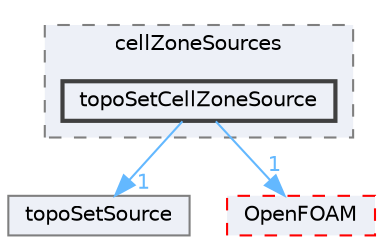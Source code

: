 digraph "src/meshTools/topoSet/cellZoneSources/topoSetCellZoneSource"
{
 // LATEX_PDF_SIZE
  bgcolor="transparent";
  edge [fontname=Helvetica,fontsize=10,labelfontname=Helvetica,labelfontsize=10];
  node [fontname=Helvetica,fontsize=10,shape=box,height=0.2,width=0.4];
  compound=true
  subgraph clusterdir_e1eb78ebd74390d043ad95ee3ce93947 {
    graph [ bgcolor="#edf0f7", pencolor="grey50", label="cellZoneSources", fontname=Helvetica,fontsize=10 style="filled,dashed", URL="dir_e1eb78ebd74390d043ad95ee3ce93947.html",tooltip=""]
  dir_302ecffdfd40adb099677f9d109e460e [label="topoSetCellZoneSource", fillcolor="#edf0f7", color="grey25", style="filled,bold", URL="dir_302ecffdfd40adb099677f9d109e460e.html",tooltip=""];
  }
  dir_4b6fbbc959fea3024271902bf3ac20e3 [label="topoSetSource", fillcolor="#edf0f7", color="grey50", style="filled", URL="dir_4b6fbbc959fea3024271902bf3ac20e3.html",tooltip=""];
  dir_c5473ff19b20e6ec4dfe5c310b3778a8 [label="OpenFOAM", fillcolor="#edf0f7", color="red", style="filled,dashed", URL="dir_c5473ff19b20e6ec4dfe5c310b3778a8.html",tooltip=""];
  dir_302ecffdfd40adb099677f9d109e460e->dir_4b6fbbc959fea3024271902bf3ac20e3 [headlabel="1", labeldistance=1.5 headhref="dir_004076_004082.html" href="dir_004076_004082.html" color="steelblue1" fontcolor="steelblue1"];
  dir_302ecffdfd40adb099677f9d109e460e->dir_c5473ff19b20e6ec4dfe5c310b3778a8 [headlabel="1", labeldistance=1.5 headhref="dir_004076_002695.html" href="dir_004076_002695.html" color="steelblue1" fontcolor="steelblue1"];
}
